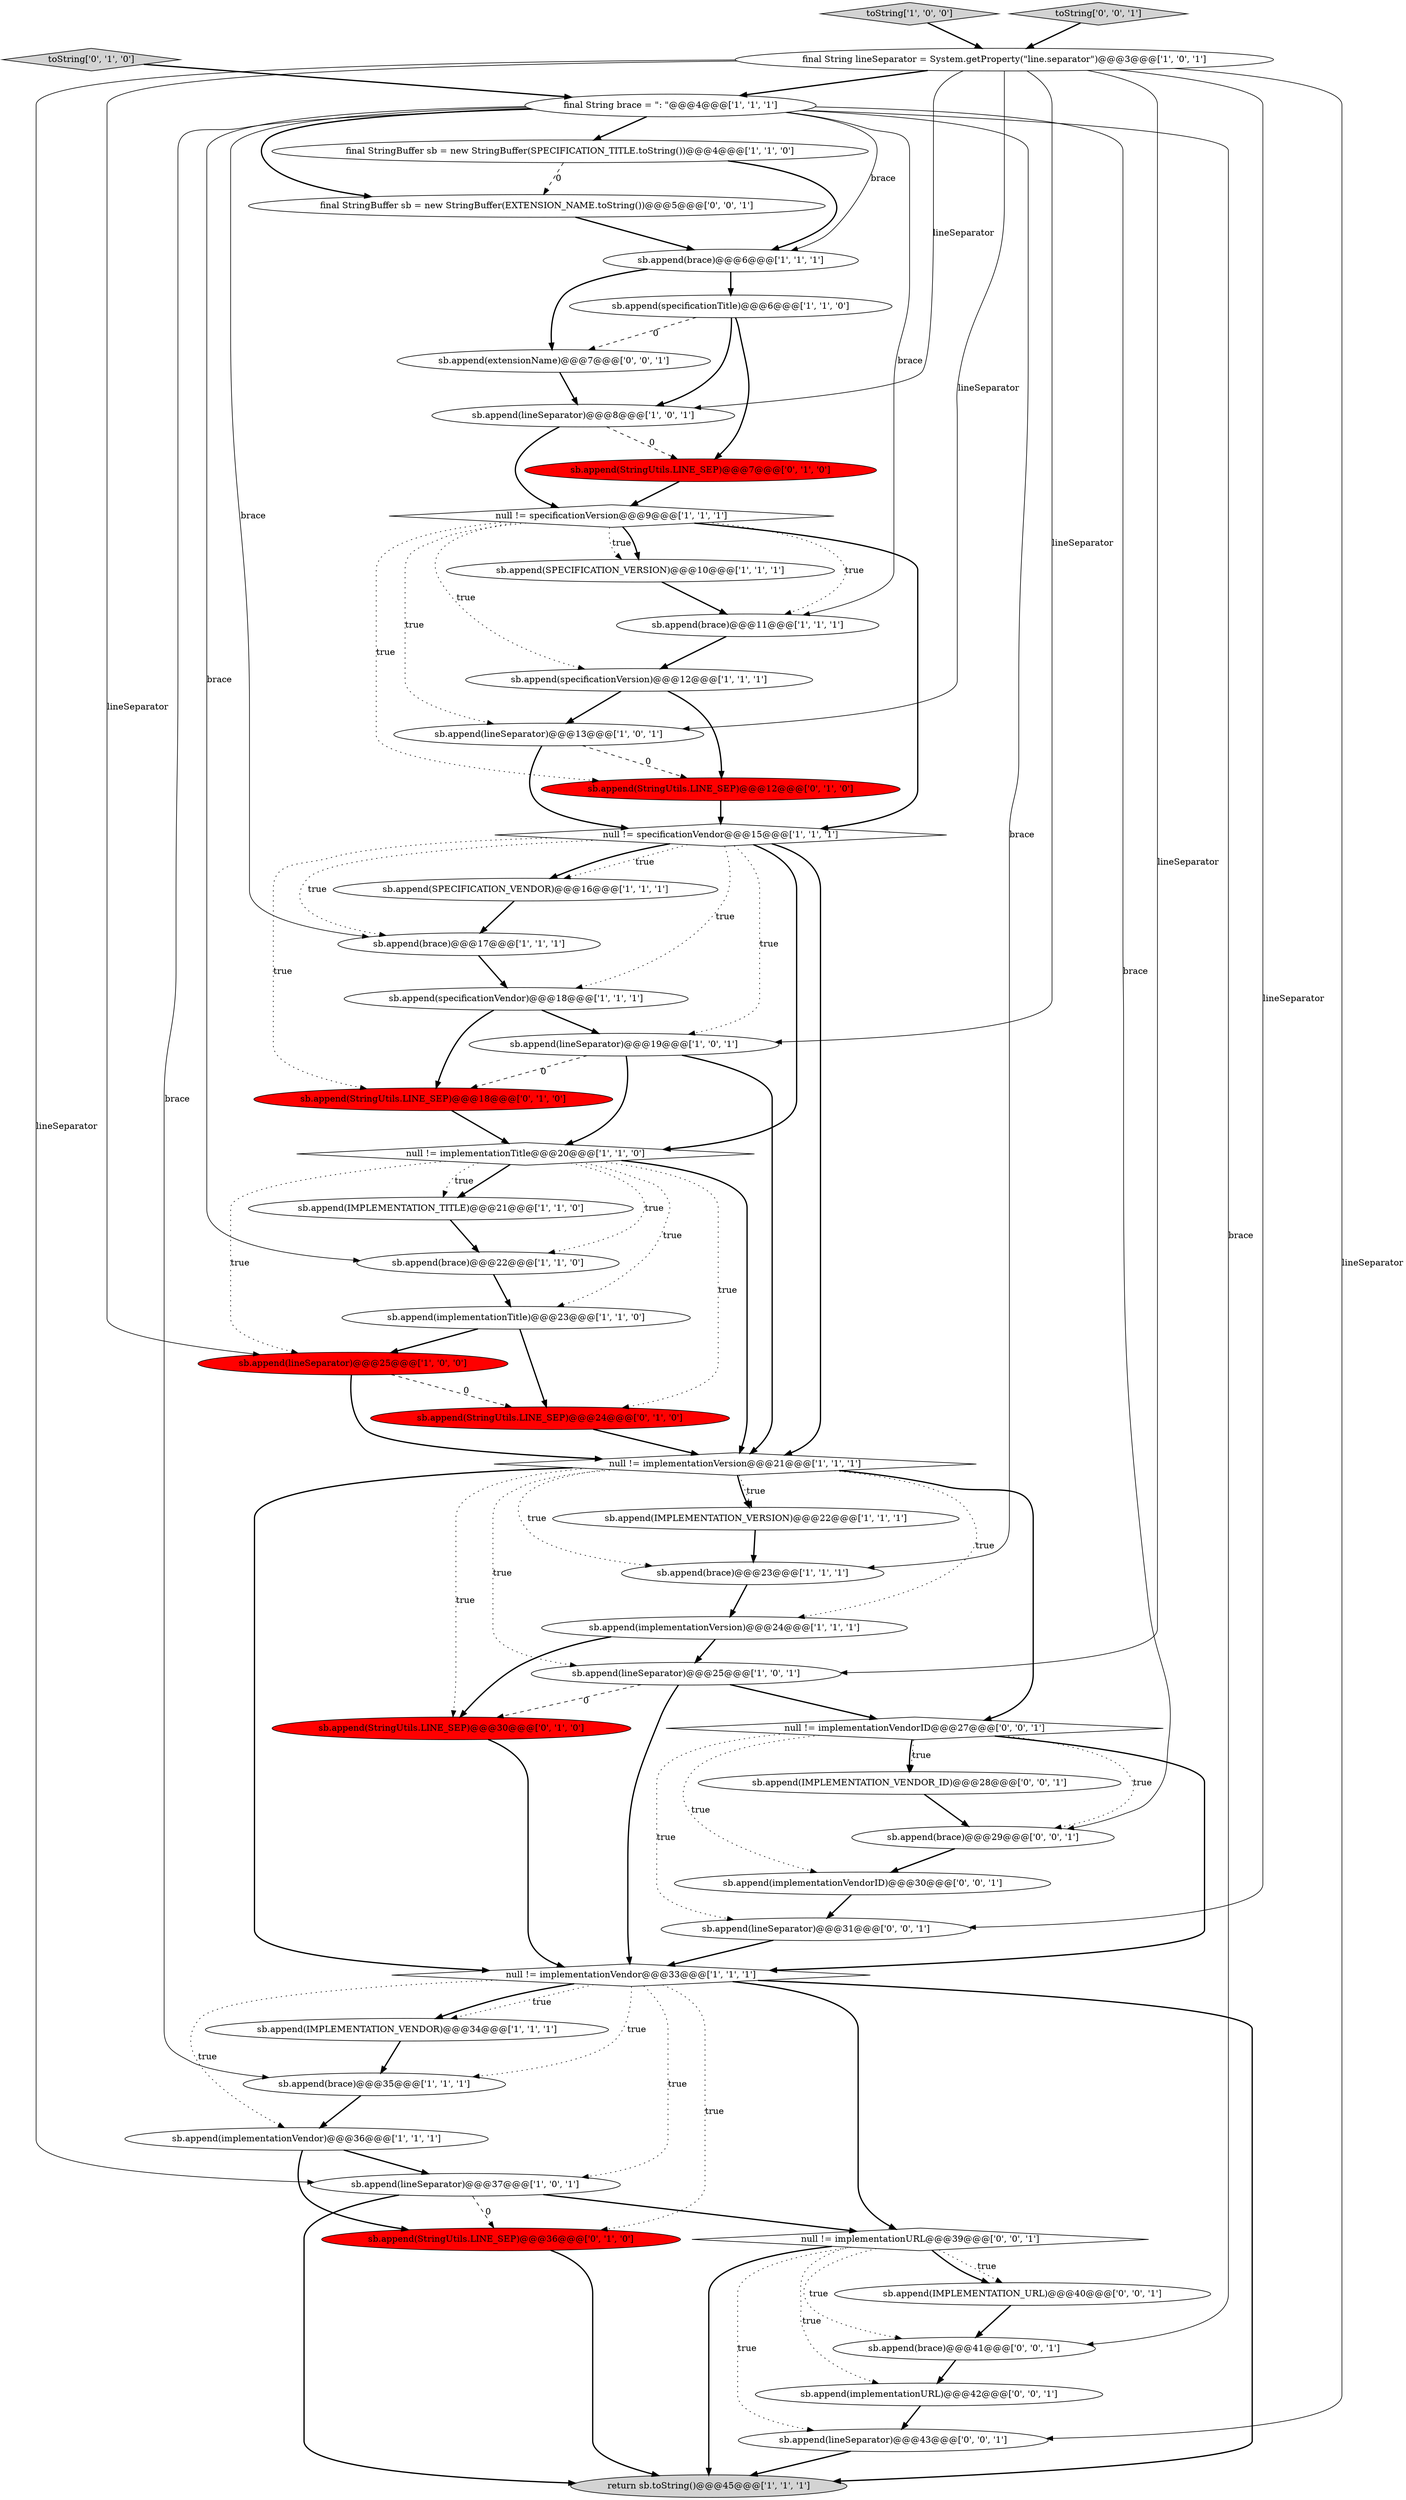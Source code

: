 digraph {
9 [style = filled, label = "sb.append(lineSeparator)@@@25@@@['1', '0', '0']", fillcolor = red, shape = ellipse image = "AAA1AAABBB1BBB"];
24 [style = filled, label = "sb.append(specificationVersion)@@@12@@@['1', '1', '1']", fillcolor = white, shape = ellipse image = "AAA0AAABBB1BBB"];
12 [style = filled, label = "sb.append(brace)@@@11@@@['1', '1', '1']", fillcolor = white, shape = ellipse image = "AAA0AAABBB1BBB"];
14 [style = filled, label = "null != specificationVersion@@@9@@@['1', '1', '1']", fillcolor = white, shape = diamond image = "AAA0AAABBB1BBB"];
29 [style = filled, label = "sb.append(IMPLEMENTATION_VERSION)@@@22@@@['1', '1', '1']", fillcolor = white, shape = ellipse image = "AAA0AAABBB1BBB"];
7 [style = filled, label = "sb.append(implementationVersion)@@@24@@@['1', '1', '1']", fillcolor = white, shape = ellipse image = "AAA0AAABBB1BBB"];
33 [style = filled, label = "sb.append(StringUtils.LINE_SEP)@@@36@@@['0', '1', '0']", fillcolor = red, shape = ellipse image = "AAA1AAABBB2BBB"];
6 [style = filled, label = "sb.append(implementationVendor)@@@36@@@['1', '1', '1']", fillcolor = white, shape = ellipse image = "AAA0AAABBB1BBB"];
19 [style = filled, label = "sb.append(lineSeparator)@@@8@@@['1', '0', '1']", fillcolor = white, shape = ellipse image = "AAA0AAABBB1BBB"];
31 [style = filled, label = "final String lineSeparator = System.getProperty(\"line.separator\")@@@3@@@['1', '0', '1']", fillcolor = white, shape = ellipse image = "AAA0AAABBB1BBB"];
34 [style = filled, label = "sb.append(StringUtils.LINE_SEP)@@@30@@@['0', '1', '0']", fillcolor = red, shape = ellipse image = "AAA1AAABBB2BBB"];
4 [style = filled, label = "sb.append(IMPLEMENTATION_TITLE)@@@21@@@['1', '1', '0']", fillcolor = white, shape = ellipse image = "AAA0AAABBB1BBB"];
11 [style = filled, label = "null != implementationVendor@@@33@@@['1', '1', '1']", fillcolor = white, shape = diamond image = "AAA0AAABBB1BBB"];
49 [style = filled, label = "sb.append(lineSeparator)@@@43@@@['0', '0', '1']", fillcolor = white, shape = ellipse image = "AAA0AAABBB3BBB"];
40 [style = filled, label = "null != implementationVendorID@@@27@@@['0', '0', '1']", fillcolor = white, shape = diamond image = "AAA0AAABBB3BBB"];
43 [style = filled, label = "sb.append(brace)@@@41@@@['0', '0', '1']", fillcolor = white, shape = ellipse image = "AAA0AAABBB3BBB"];
50 [style = filled, label = "sb.append(extensionName)@@@7@@@['0', '0', '1']", fillcolor = white, shape = ellipse image = "AAA0AAABBB3BBB"];
32 [style = filled, label = "return sb.toString()@@@45@@@['1', '1', '1']", fillcolor = lightgray, shape = ellipse image = "AAA0AAABBB1BBB"];
51 [style = filled, label = "null != implementationURL@@@39@@@['0', '0', '1']", fillcolor = white, shape = diamond image = "AAA0AAABBB3BBB"];
47 [style = filled, label = "sb.append(implementationURL)@@@42@@@['0', '0', '1']", fillcolor = white, shape = ellipse image = "AAA0AAABBB3BBB"];
22 [style = filled, label = "null != implementationTitle@@@20@@@['1', '1', '0']", fillcolor = white, shape = diamond image = "AAA0AAABBB1BBB"];
27 [style = filled, label = "null != implementationVersion@@@21@@@['1', '1', '1']", fillcolor = white, shape = diamond image = "AAA0AAABBB1BBB"];
17 [style = filled, label = "sb.append(lineSeparator)@@@25@@@['1', '0', '1']", fillcolor = white, shape = ellipse image = "AAA0AAABBB1BBB"];
26 [style = filled, label = "sb.append(brace)@@@17@@@['1', '1', '1']", fillcolor = white, shape = ellipse image = "AAA0AAABBB1BBB"];
28 [style = filled, label = "sb.append(IMPLEMENTATION_VENDOR)@@@34@@@['1', '1', '1']", fillcolor = white, shape = ellipse image = "AAA0AAABBB1BBB"];
21 [style = filled, label = "sb.append(SPECIFICATION_VENDOR)@@@16@@@['1', '1', '1']", fillcolor = white, shape = ellipse image = "AAA0AAABBB1BBB"];
10 [style = filled, label = "sb.append(specificationTitle)@@@6@@@['1', '1', '0']", fillcolor = white, shape = ellipse image = "AAA0AAABBB1BBB"];
15 [style = filled, label = "sb.append(specificationVendor)@@@18@@@['1', '1', '1']", fillcolor = white, shape = ellipse image = "AAA0AAABBB1BBB"];
39 [style = filled, label = "toString['0', '1', '0']", fillcolor = lightgray, shape = diamond image = "AAA0AAABBB2BBB"];
35 [style = filled, label = "sb.append(StringUtils.LINE_SEP)@@@12@@@['0', '1', '0']", fillcolor = red, shape = ellipse image = "AAA1AAABBB2BBB"];
37 [style = filled, label = "sb.append(StringUtils.LINE_SEP)@@@7@@@['0', '1', '0']", fillcolor = red, shape = ellipse image = "AAA1AAABBB2BBB"];
5 [style = filled, label = "sb.append(brace)@@@22@@@['1', '1', '0']", fillcolor = white, shape = ellipse image = "AAA0AAABBB1BBB"];
0 [style = filled, label = "sb.append(lineSeparator)@@@37@@@['1', '0', '1']", fillcolor = white, shape = ellipse image = "AAA0AAABBB1BBB"];
2 [style = filled, label = "sb.append(SPECIFICATION_VERSION)@@@10@@@['1', '1', '1']", fillcolor = white, shape = ellipse image = "AAA0AAABBB1BBB"];
52 [style = filled, label = "sb.append(brace)@@@29@@@['0', '0', '1']", fillcolor = white, shape = ellipse image = "AAA0AAABBB3BBB"];
45 [style = filled, label = "final StringBuffer sb = new StringBuffer(EXTENSION_NAME.toString())@@@5@@@['0', '0', '1']", fillcolor = white, shape = ellipse image = "AAA0AAABBB3BBB"];
25 [style = filled, label = "sb.append(brace)@@@35@@@['1', '1', '1']", fillcolor = white, shape = ellipse image = "AAA0AAABBB1BBB"];
13 [style = filled, label = "null != specificationVendor@@@15@@@['1', '1', '1']", fillcolor = white, shape = diamond image = "AAA0AAABBB1BBB"];
8 [style = filled, label = "final StringBuffer sb = new StringBuffer(SPECIFICATION_TITLE.toString())@@@4@@@['1', '1', '0']", fillcolor = white, shape = ellipse image = "AAA0AAABBB1BBB"];
38 [style = filled, label = "sb.append(StringUtils.LINE_SEP)@@@24@@@['0', '1', '0']", fillcolor = red, shape = ellipse image = "AAA1AAABBB2BBB"];
1 [style = filled, label = "toString['1', '0', '0']", fillcolor = lightgray, shape = diamond image = "AAA0AAABBB1BBB"];
44 [style = filled, label = "sb.append(lineSeparator)@@@31@@@['0', '0', '1']", fillcolor = white, shape = ellipse image = "AAA0AAABBB3BBB"];
23 [style = filled, label = "sb.append(lineSeparator)@@@13@@@['1', '0', '1']", fillcolor = white, shape = ellipse image = "AAA0AAABBB1BBB"];
18 [style = filled, label = "final String brace = \": \"@@@4@@@['1', '1', '1']", fillcolor = white, shape = ellipse image = "AAA0AAABBB1BBB"];
42 [style = filled, label = "sb.append(implementationVendorID)@@@30@@@['0', '0', '1']", fillcolor = white, shape = ellipse image = "AAA0AAABBB3BBB"];
48 [style = filled, label = "sb.append(IMPLEMENTATION_URL)@@@40@@@['0', '0', '1']", fillcolor = white, shape = ellipse image = "AAA0AAABBB3BBB"];
20 [style = filled, label = "sb.append(brace)@@@6@@@['1', '1', '1']", fillcolor = white, shape = ellipse image = "AAA0AAABBB1BBB"];
3 [style = filled, label = "sb.append(implementationTitle)@@@23@@@['1', '1', '0']", fillcolor = white, shape = ellipse image = "AAA0AAABBB1BBB"];
46 [style = filled, label = "sb.append(IMPLEMENTATION_VENDOR_ID)@@@28@@@['0', '0', '1']", fillcolor = white, shape = ellipse image = "AAA0AAABBB3BBB"];
36 [style = filled, label = "sb.append(StringUtils.LINE_SEP)@@@18@@@['0', '1', '0']", fillcolor = red, shape = ellipse image = "AAA1AAABBB2BBB"];
16 [style = filled, label = "sb.append(brace)@@@23@@@['1', '1', '1']", fillcolor = white, shape = ellipse image = "AAA0AAABBB1BBB"];
41 [style = filled, label = "toString['0', '0', '1']", fillcolor = lightgray, shape = diamond image = "AAA0AAABBB3BBB"];
30 [style = filled, label = "sb.append(lineSeparator)@@@19@@@['1', '0', '1']", fillcolor = white, shape = ellipse image = "AAA0AAABBB1BBB"];
5->3 [style = bold, label=""];
31->44 [style = solid, label="lineSeparator"];
10->50 [style = dashed, label="0"];
10->19 [style = bold, label=""];
16->7 [style = bold, label=""];
51->48 [style = dotted, label="true"];
3->38 [style = bold, label=""];
25->6 [style = bold, label=""];
40->44 [style = dotted, label="true"];
51->47 [style = dotted, label="true"];
18->45 [style = bold, label=""];
51->32 [style = bold, label=""];
31->17 [style = solid, label="lineSeparator"];
22->4 [style = bold, label=""];
39->18 [style = bold, label=""];
47->49 [style = bold, label=""];
40->46 [style = dotted, label="true"];
21->26 [style = bold, label=""];
40->11 [style = bold, label=""];
51->48 [style = bold, label=""];
42->44 [style = bold, label=""];
8->20 [style = bold, label=""];
22->38 [style = dotted, label="true"];
13->21 [style = dotted, label="true"];
23->13 [style = bold, label=""];
48->43 [style = bold, label=""];
11->0 [style = dotted, label="true"];
26->15 [style = bold, label=""];
11->28 [style = dotted, label="true"];
28->25 [style = bold, label=""];
18->5 [style = solid, label="brace"];
31->30 [style = solid, label="lineSeparator"];
13->15 [style = dotted, label="true"];
13->22 [style = bold, label=""];
51->43 [style = dotted, label="true"];
1->31 [style = bold, label=""];
18->25 [style = solid, label="brace"];
11->28 [style = bold, label=""];
14->2 [style = dotted, label="true"];
11->33 [style = dotted, label="true"];
11->51 [style = bold, label=""];
18->16 [style = solid, label="brace"];
50->19 [style = bold, label=""];
14->12 [style = dotted, label="true"];
14->24 [style = dotted, label="true"];
13->36 [style = dotted, label="true"];
30->27 [style = bold, label=""];
23->35 [style = dashed, label="0"];
30->36 [style = dashed, label="0"];
40->52 [style = dotted, label="true"];
49->32 [style = bold, label=""];
52->42 [style = bold, label=""];
43->47 [style = bold, label=""];
27->11 [style = bold, label=""];
27->29 [style = dotted, label="true"];
0->33 [style = dashed, label="0"];
18->26 [style = solid, label="brace"];
27->29 [style = bold, label=""];
22->9 [style = dotted, label="true"];
22->4 [style = dotted, label="true"];
29->16 [style = bold, label=""];
15->36 [style = bold, label=""];
40->42 [style = dotted, label="true"];
7->17 [style = bold, label=""];
13->26 [style = dotted, label="true"];
51->49 [style = dotted, label="true"];
38->27 [style = bold, label=""];
17->40 [style = bold, label=""];
14->23 [style = dotted, label="true"];
11->32 [style = bold, label=""];
12->24 [style = bold, label=""];
45->20 [style = bold, label=""];
22->5 [style = dotted, label="true"];
9->27 [style = bold, label=""];
3->9 [style = bold, label=""];
13->27 [style = bold, label=""];
13->30 [style = dotted, label="true"];
19->14 [style = bold, label=""];
11->6 [style = dotted, label="true"];
6->33 [style = bold, label=""];
22->3 [style = dotted, label="true"];
33->32 [style = bold, label=""];
41->31 [style = bold, label=""];
14->2 [style = bold, label=""];
18->8 [style = bold, label=""];
14->13 [style = bold, label=""];
0->32 [style = bold, label=""];
27->17 [style = dotted, label="true"];
4->5 [style = bold, label=""];
9->38 [style = dashed, label="0"];
31->19 [style = solid, label="lineSeparator"];
10->37 [style = bold, label=""];
24->23 [style = bold, label=""];
27->16 [style = dotted, label="true"];
20->50 [style = bold, label=""];
18->12 [style = solid, label="brace"];
18->20 [style = solid, label="brace"];
30->22 [style = bold, label=""];
17->34 [style = dashed, label="0"];
24->35 [style = bold, label=""];
31->0 [style = solid, label="lineSeparator"];
27->34 [style = dotted, label="true"];
31->18 [style = bold, label=""];
6->0 [style = bold, label=""];
15->30 [style = bold, label=""];
46->52 [style = bold, label=""];
34->11 [style = bold, label=""];
2->12 [style = bold, label=""];
31->23 [style = solid, label="lineSeparator"];
20->10 [style = bold, label=""];
40->46 [style = bold, label=""];
18->52 [style = solid, label="brace"];
37->14 [style = bold, label=""];
7->34 [style = bold, label=""];
11->25 [style = dotted, label="true"];
27->7 [style = dotted, label="true"];
22->27 [style = bold, label=""];
18->43 [style = solid, label="brace"];
0->51 [style = bold, label=""];
31->9 [style = solid, label="lineSeparator"];
44->11 [style = bold, label=""];
8->45 [style = dashed, label="0"];
27->40 [style = bold, label=""];
14->35 [style = dotted, label="true"];
35->13 [style = bold, label=""];
13->21 [style = bold, label=""];
19->37 [style = dashed, label="0"];
31->49 [style = solid, label="lineSeparator"];
17->11 [style = bold, label=""];
36->22 [style = bold, label=""];
}
